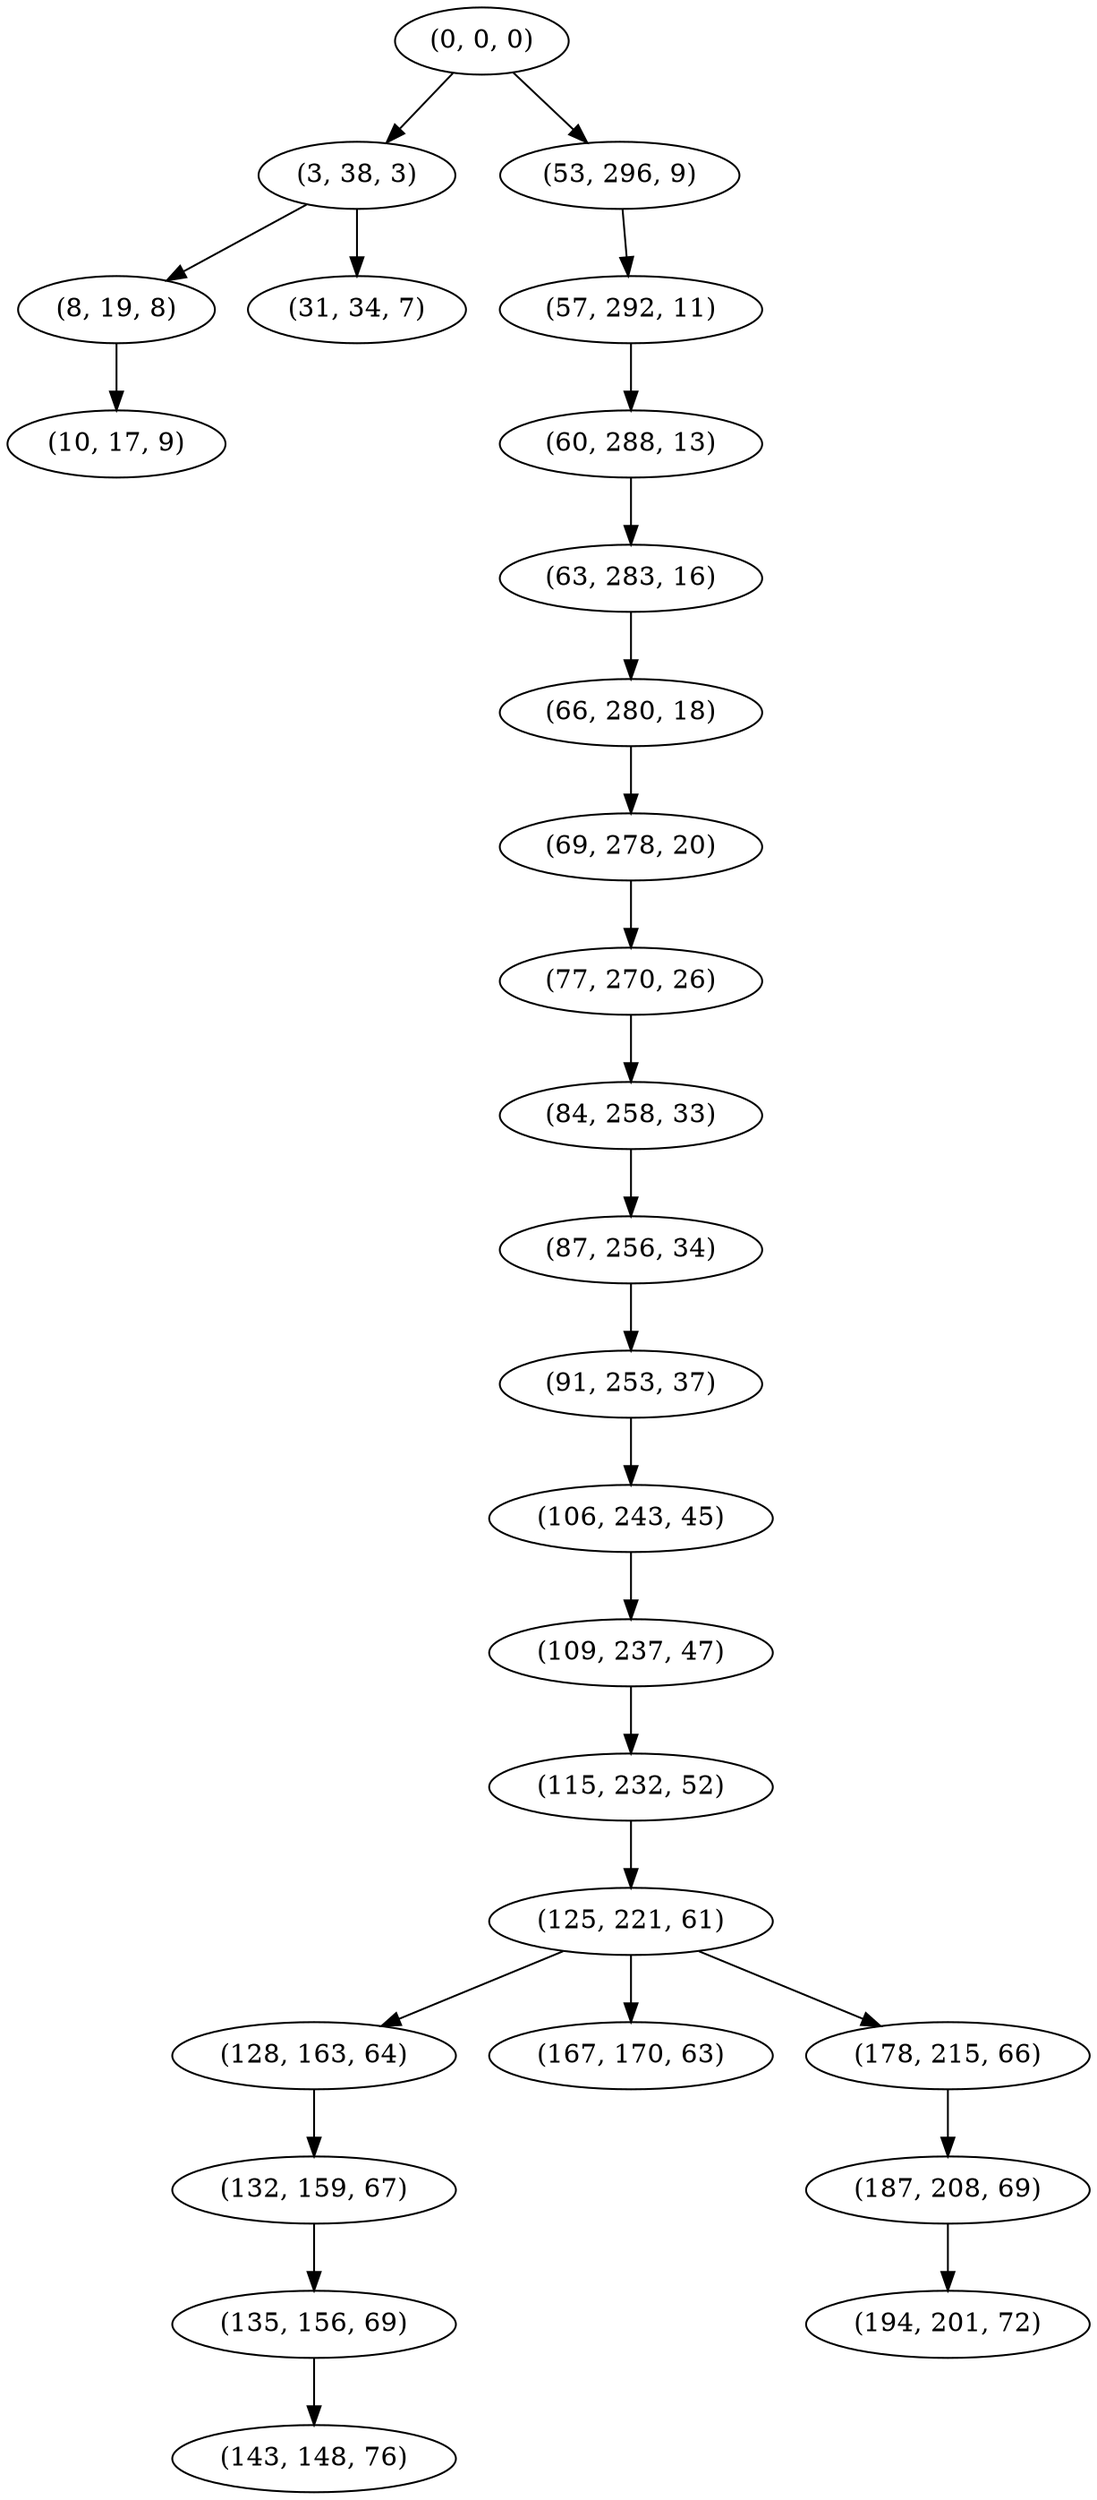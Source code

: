 digraph tree {
    "(0, 0, 0)";
    "(3, 38, 3)";
    "(8, 19, 8)";
    "(10, 17, 9)";
    "(31, 34, 7)";
    "(53, 296, 9)";
    "(57, 292, 11)";
    "(60, 288, 13)";
    "(63, 283, 16)";
    "(66, 280, 18)";
    "(69, 278, 20)";
    "(77, 270, 26)";
    "(84, 258, 33)";
    "(87, 256, 34)";
    "(91, 253, 37)";
    "(106, 243, 45)";
    "(109, 237, 47)";
    "(115, 232, 52)";
    "(125, 221, 61)";
    "(128, 163, 64)";
    "(132, 159, 67)";
    "(135, 156, 69)";
    "(143, 148, 76)";
    "(167, 170, 63)";
    "(178, 215, 66)";
    "(187, 208, 69)";
    "(194, 201, 72)";
    "(0, 0, 0)" -> "(3, 38, 3)";
    "(0, 0, 0)" -> "(53, 296, 9)";
    "(3, 38, 3)" -> "(8, 19, 8)";
    "(3, 38, 3)" -> "(31, 34, 7)";
    "(8, 19, 8)" -> "(10, 17, 9)";
    "(53, 296, 9)" -> "(57, 292, 11)";
    "(57, 292, 11)" -> "(60, 288, 13)";
    "(60, 288, 13)" -> "(63, 283, 16)";
    "(63, 283, 16)" -> "(66, 280, 18)";
    "(66, 280, 18)" -> "(69, 278, 20)";
    "(69, 278, 20)" -> "(77, 270, 26)";
    "(77, 270, 26)" -> "(84, 258, 33)";
    "(84, 258, 33)" -> "(87, 256, 34)";
    "(87, 256, 34)" -> "(91, 253, 37)";
    "(91, 253, 37)" -> "(106, 243, 45)";
    "(106, 243, 45)" -> "(109, 237, 47)";
    "(109, 237, 47)" -> "(115, 232, 52)";
    "(115, 232, 52)" -> "(125, 221, 61)";
    "(125, 221, 61)" -> "(128, 163, 64)";
    "(125, 221, 61)" -> "(167, 170, 63)";
    "(125, 221, 61)" -> "(178, 215, 66)";
    "(128, 163, 64)" -> "(132, 159, 67)";
    "(132, 159, 67)" -> "(135, 156, 69)";
    "(135, 156, 69)" -> "(143, 148, 76)";
    "(178, 215, 66)" -> "(187, 208, 69)";
    "(187, 208, 69)" -> "(194, 201, 72)";
}
